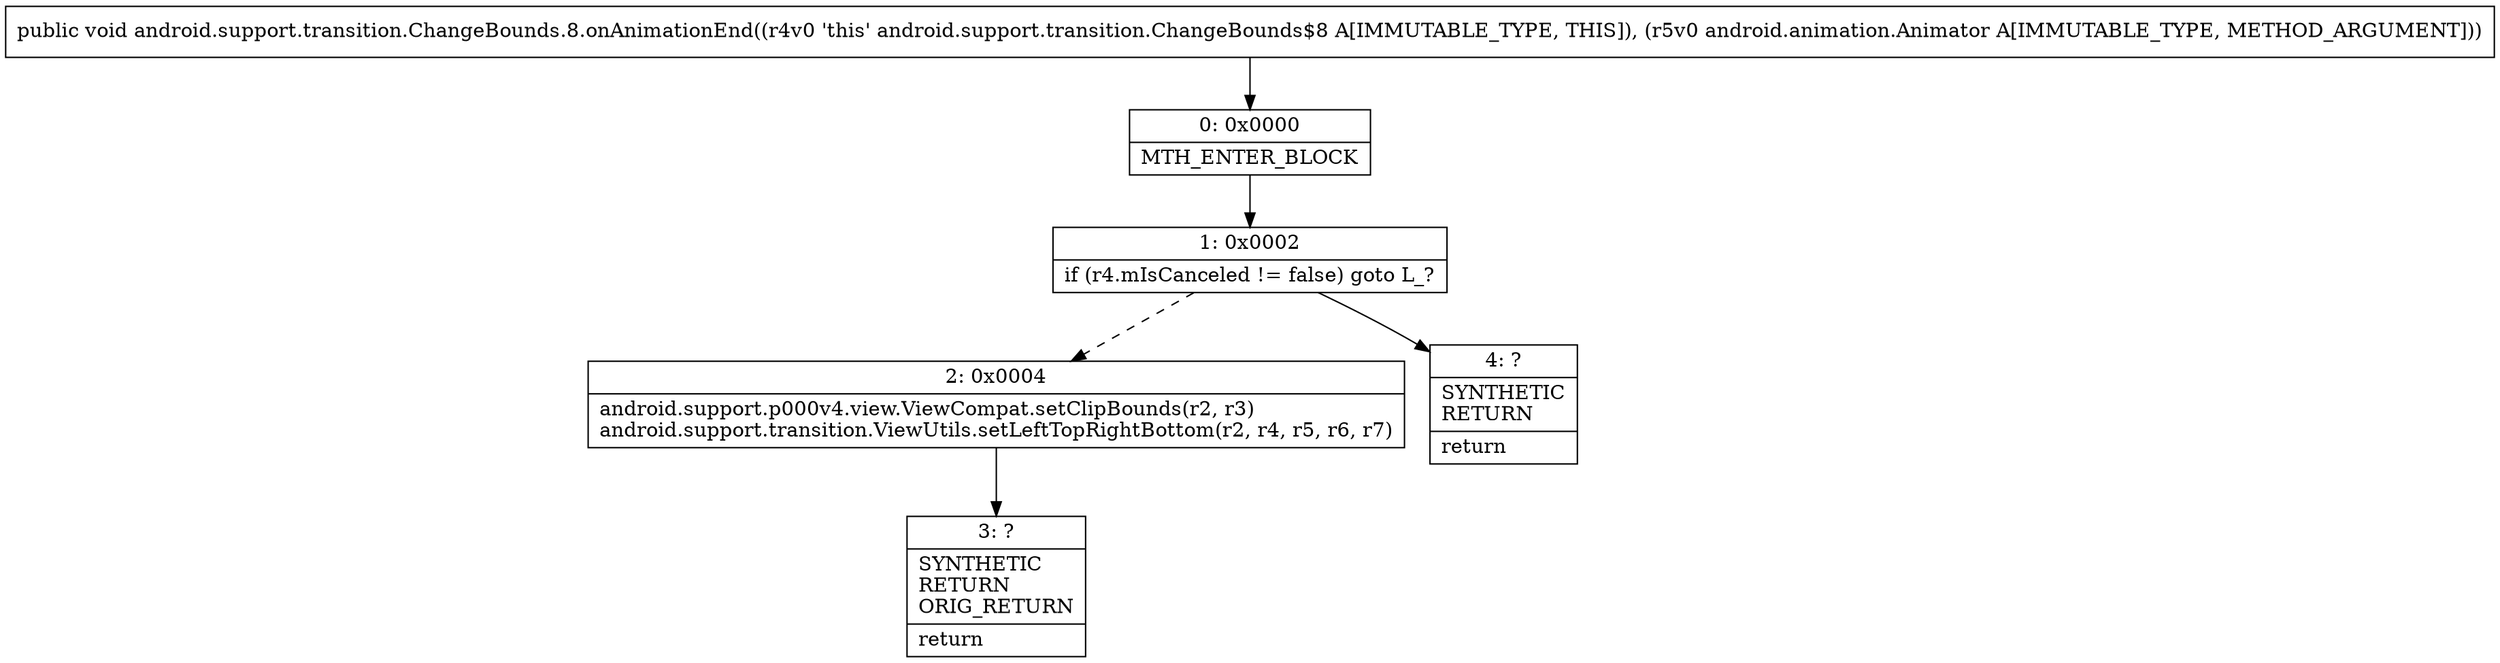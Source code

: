 digraph "CFG forandroid.support.transition.ChangeBounds.8.onAnimationEnd(Landroid\/animation\/Animator;)V" {
Node_0 [shape=record,label="{0\:\ 0x0000|MTH_ENTER_BLOCK\l}"];
Node_1 [shape=record,label="{1\:\ 0x0002|if (r4.mIsCanceled != false) goto L_?\l}"];
Node_2 [shape=record,label="{2\:\ 0x0004|android.support.p000v4.view.ViewCompat.setClipBounds(r2, r3)\landroid.support.transition.ViewUtils.setLeftTopRightBottom(r2, r4, r5, r6, r7)\l}"];
Node_3 [shape=record,label="{3\:\ ?|SYNTHETIC\lRETURN\lORIG_RETURN\l|return\l}"];
Node_4 [shape=record,label="{4\:\ ?|SYNTHETIC\lRETURN\l|return\l}"];
MethodNode[shape=record,label="{public void android.support.transition.ChangeBounds.8.onAnimationEnd((r4v0 'this' android.support.transition.ChangeBounds$8 A[IMMUTABLE_TYPE, THIS]), (r5v0 android.animation.Animator A[IMMUTABLE_TYPE, METHOD_ARGUMENT])) }"];
MethodNode -> Node_0;
Node_0 -> Node_1;
Node_1 -> Node_2[style=dashed];
Node_1 -> Node_4;
Node_2 -> Node_3;
}

